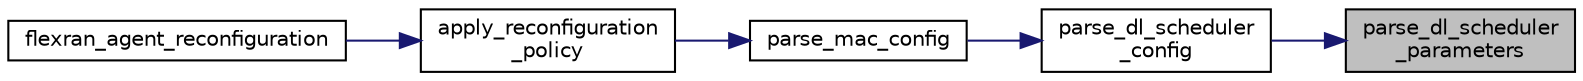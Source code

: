 digraph "parse_dl_scheduler_parameters"
{
 // LATEX_PDF_SIZE
  edge [fontname="Helvetica",fontsize="10",labelfontname="Helvetica",labelfontsize="10"];
  node [fontname="Helvetica",fontsize="10",shape=record];
  rankdir="RL";
  Node1 [label="parse_dl_scheduler\l_parameters",height=0.2,width=0.4,color="black", fillcolor="grey75", style="filled", fontcolor="black",tooltip=" "];
  Node1 -> Node2 [dir="back",color="midnightblue",fontsize="10",style="solid",fontname="Helvetica"];
  Node2 [label="parse_dl_scheduler\l_config",height=0.2,width=0.4,color="black", fillcolor="white", style="filled",URL="$flexran__agent__mac__internal_8h.html#a6f166b281f9a426fa5ca87c8286eaeaa",tooltip=" "];
  Node2 -> Node3 [dir="back",color="midnightblue",fontsize="10",style="solid",fontname="Helvetica"];
  Node3 [label="parse_mac_config",height=0.2,width=0.4,color="black", fillcolor="white", style="filled",URL="$flexran__agent__mac__internal_8h.html#a6fad3cda059a7cc3b6e08e592da30e66",tooltip=" "];
  Node3 -> Node4 [dir="back",color="midnightblue",fontsize="10",style="solid",fontname="Helvetica"];
  Node4 [label="apply_reconfiguration\l_policy",height=0.2,width=0.4,color="black", fillcolor="white", style="filled",URL="$flexran__agent__common__internal_8h.html#a682de27773fed140e9e3eeb48e6fef6e",tooltip=" "];
  Node4 -> Node5 [dir="back",color="midnightblue",fontsize="10",style="solid",fontname="Helvetica"];
  Node5 [label="flexran_agent_reconfiguration",height=0.2,width=0.4,color="black", fillcolor="white", style="filled",URL="$flexran__agent__common_8h.html#a8356c64dcceec494047f968af44750b7",tooltip=" "];
}

